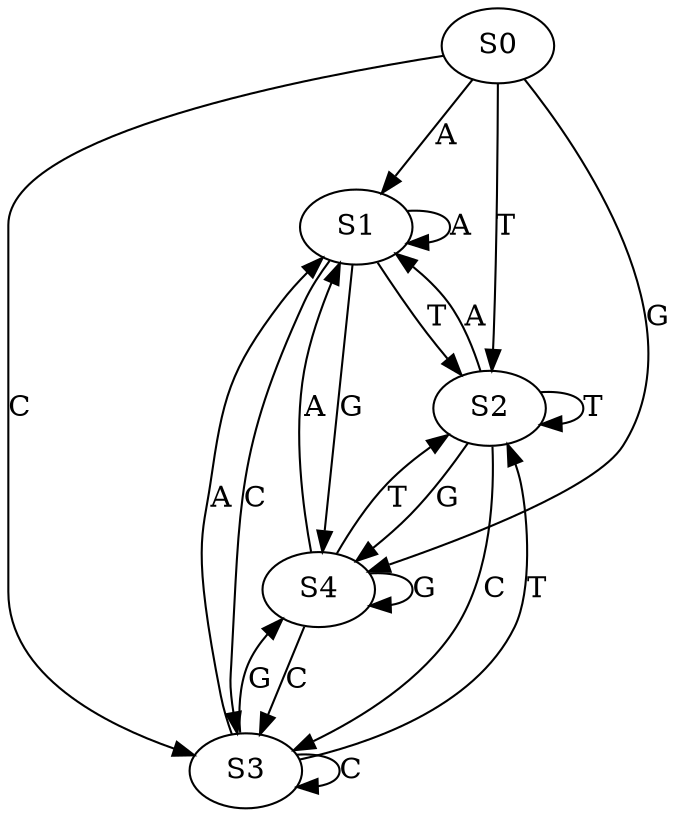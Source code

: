 strict digraph  {
	S0 -> S1 [ label = A ];
	S0 -> S2 [ label = T ];
	S0 -> S3 [ label = C ];
	S0 -> S4 [ label = G ];
	S1 -> S4 [ label = G ];
	S1 -> S2 [ label = T ];
	S1 -> S1 [ label = A ];
	S1 -> S3 [ label = C ];
	S2 -> S1 [ label = A ];
	S2 -> S4 [ label = G ];
	S2 -> S3 [ label = C ];
	S2 -> S2 [ label = T ];
	S3 -> S2 [ label = T ];
	S3 -> S1 [ label = A ];
	S3 -> S4 [ label = G ];
	S3 -> S3 [ label = C ];
	S4 -> S2 [ label = T ];
	S4 -> S1 [ label = A ];
	S4 -> S4 [ label = G ];
	S4 -> S3 [ label = C ];
}

